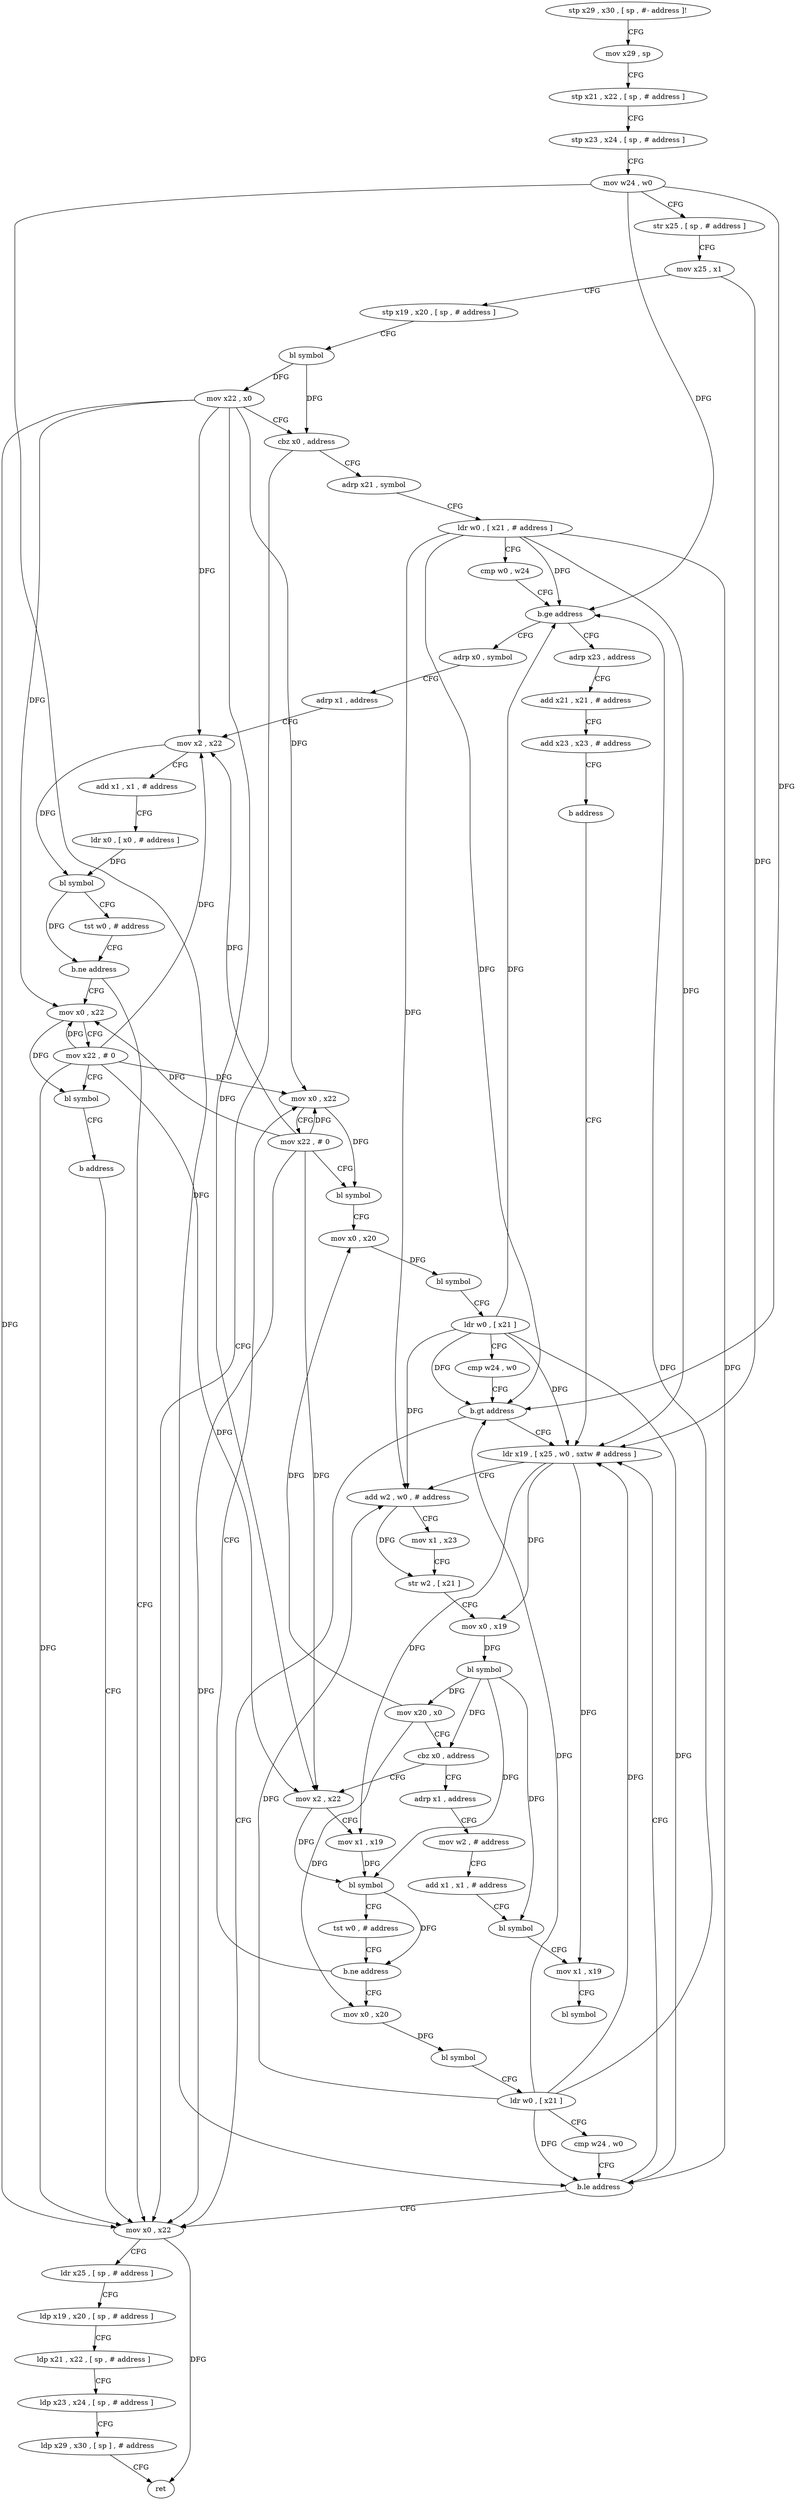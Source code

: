 digraph "func" {
"4214624" [label = "stp x29 , x30 , [ sp , #- address ]!" ]
"4214628" [label = "mov x29 , sp" ]
"4214632" [label = "stp x21 , x22 , [ sp , # address ]" ]
"4214636" [label = "stp x23 , x24 , [ sp , # address ]" ]
"4214640" [label = "mov w24 , w0" ]
"4214644" [label = "str x25 , [ sp , # address ]" ]
"4214648" [label = "mov x25 , x1" ]
"4214652" [label = "stp x19 , x20 , [ sp , # address ]" ]
"4214656" [label = "bl symbol" ]
"4214660" [label = "mov x22 , x0" ]
"4214664" [label = "cbz x0 , address" ]
"4214808" [label = "mov x0 , x22" ]
"4214668" [label = "adrp x21 , symbol" ]
"4214812" [label = "ldr x25 , [ sp , # address ]" ]
"4214816" [label = "ldp x19 , x20 , [ sp , # address ]" ]
"4214820" [label = "ldp x21 , x22 , [ sp , # address ]" ]
"4214824" [label = "ldp x23 , x24 , [ sp , # address ]" ]
"4214828" [label = "ldp x29 , x30 , [ sp ] , # address" ]
"4214832" [label = "ret" ]
"4214672" [label = "ldr w0 , [ x21 , # address ]" ]
"4214676" [label = "cmp w0 , w24" ]
"4214680" [label = "b.ge address" ]
"4214840" [label = "adrp x0 , symbol" ]
"4214684" [label = "adrp x23 , address" ]
"4214844" [label = "adrp x1 , address" ]
"4214848" [label = "mov x2 , x22" ]
"4214852" [label = "add x1 , x1 , # address" ]
"4214856" [label = "ldr x0 , [ x0 , # address ]" ]
"4214860" [label = "bl symbol" ]
"4214864" [label = "tst w0 , # address" ]
"4214868" [label = "b.ne address" ]
"4214872" [label = "mov x0 , x22" ]
"4214688" [label = "add x21 , x21 , # address" ]
"4214692" [label = "add x23 , x23 , # address" ]
"4214696" [label = "b address" ]
"4214724" [label = "ldr x19 , [ x25 , w0 , sxtw # address ]" ]
"4214876" [label = "mov x22 , # 0" ]
"4214880" [label = "bl symbol" ]
"4214884" [label = "b address" ]
"4214728" [label = "add w2 , w0 , # address" ]
"4214732" [label = "mov x1 , x23" ]
"4214736" [label = "str w2 , [ x21 ]" ]
"4214740" [label = "mov x0 , x19" ]
"4214744" [label = "bl symbol" ]
"4214748" [label = "mov x20 , x0" ]
"4214752" [label = "cbz x0 , address" ]
"4214888" [label = "adrp x1 , address" ]
"4214756" [label = "mov x2 , x22" ]
"4214892" [label = "mov w2 , # address" ]
"4214896" [label = "add x1 , x1 , # address" ]
"4214900" [label = "bl symbol" ]
"4214904" [label = "mov x1 , x19" ]
"4214908" [label = "bl symbol" ]
"4214760" [label = "mov x1 , x19" ]
"4214764" [label = "bl symbol" ]
"4214768" [label = "tst w0 , # address" ]
"4214772" [label = "b.ne address" ]
"4214704" [label = "mov x0 , x20" ]
"4214776" [label = "mov x0 , x22" ]
"4214708" [label = "bl symbol" ]
"4214712" [label = "ldr w0 , [ x21 ]" ]
"4214716" [label = "cmp w24 , w0" ]
"4214720" [label = "b.le address" ]
"4214780" [label = "mov x22 , # 0" ]
"4214784" [label = "bl symbol" ]
"4214788" [label = "mov x0 , x20" ]
"4214792" [label = "bl symbol" ]
"4214796" [label = "ldr w0 , [ x21 ]" ]
"4214800" [label = "cmp w24 , w0" ]
"4214804" [label = "b.gt address" ]
"4214624" -> "4214628" [ label = "CFG" ]
"4214628" -> "4214632" [ label = "CFG" ]
"4214632" -> "4214636" [ label = "CFG" ]
"4214636" -> "4214640" [ label = "CFG" ]
"4214640" -> "4214644" [ label = "CFG" ]
"4214640" -> "4214680" [ label = "DFG" ]
"4214640" -> "4214720" [ label = "DFG" ]
"4214640" -> "4214804" [ label = "DFG" ]
"4214644" -> "4214648" [ label = "CFG" ]
"4214648" -> "4214652" [ label = "CFG" ]
"4214648" -> "4214724" [ label = "DFG" ]
"4214652" -> "4214656" [ label = "CFG" ]
"4214656" -> "4214660" [ label = "DFG" ]
"4214656" -> "4214664" [ label = "DFG" ]
"4214660" -> "4214664" [ label = "CFG" ]
"4214660" -> "4214808" [ label = "DFG" ]
"4214660" -> "4214848" [ label = "DFG" ]
"4214660" -> "4214872" [ label = "DFG" ]
"4214660" -> "4214756" [ label = "DFG" ]
"4214660" -> "4214776" [ label = "DFG" ]
"4214664" -> "4214808" [ label = "CFG" ]
"4214664" -> "4214668" [ label = "CFG" ]
"4214808" -> "4214812" [ label = "CFG" ]
"4214808" -> "4214832" [ label = "DFG" ]
"4214668" -> "4214672" [ label = "CFG" ]
"4214812" -> "4214816" [ label = "CFG" ]
"4214816" -> "4214820" [ label = "CFG" ]
"4214820" -> "4214824" [ label = "CFG" ]
"4214824" -> "4214828" [ label = "CFG" ]
"4214828" -> "4214832" [ label = "CFG" ]
"4214672" -> "4214676" [ label = "CFG" ]
"4214672" -> "4214680" [ label = "DFG" ]
"4214672" -> "4214724" [ label = "DFG" ]
"4214672" -> "4214728" [ label = "DFG" ]
"4214672" -> "4214720" [ label = "DFG" ]
"4214672" -> "4214804" [ label = "DFG" ]
"4214676" -> "4214680" [ label = "CFG" ]
"4214680" -> "4214840" [ label = "CFG" ]
"4214680" -> "4214684" [ label = "CFG" ]
"4214840" -> "4214844" [ label = "CFG" ]
"4214684" -> "4214688" [ label = "CFG" ]
"4214844" -> "4214848" [ label = "CFG" ]
"4214848" -> "4214852" [ label = "CFG" ]
"4214848" -> "4214860" [ label = "DFG" ]
"4214852" -> "4214856" [ label = "CFG" ]
"4214856" -> "4214860" [ label = "DFG" ]
"4214860" -> "4214864" [ label = "CFG" ]
"4214860" -> "4214868" [ label = "DFG" ]
"4214864" -> "4214868" [ label = "CFG" ]
"4214868" -> "4214808" [ label = "CFG" ]
"4214868" -> "4214872" [ label = "CFG" ]
"4214872" -> "4214876" [ label = "CFG" ]
"4214872" -> "4214880" [ label = "DFG" ]
"4214688" -> "4214692" [ label = "CFG" ]
"4214692" -> "4214696" [ label = "CFG" ]
"4214696" -> "4214724" [ label = "CFG" ]
"4214724" -> "4214728" [ label = "CFG" ]
"4214724" -> "4214740" [ label = "DFG" ]
"4214724" -> "4214904" [ label = "DFG" ]
"4214724" -> "4214760" [ label = "DFG" ]
"4214876" -> "4214880" [ label = "CFG" ]
"4214876" -> "4214808" [ label = "DFG" ]
"4214876" -> "4214848" [ label = "DFG" ]
"4214876" -> "4214872" [ label = "DFG" ]
"4214876" -> "4214756" [ label = "DFG" ]
"4214876" -> "4214776" [ label = "DFG" ]
"4214880" -> "4214884" [ label = "CFG" ]
"4214884" -> "4214808" [ label = "CFG" ]
"4214728" -> "4214732" [ label = "CFG" ]
"4214728" -> "4214736" [ label = "DFG" ]
"4214732" -> "4214736" [ label = "CFG" ]
"4214736" -> "4214740" [ label = "CFG" ]
"4214740" -> "4214744" [ label = "DFG" ]
"4214744" -> "4214748" [ label = "DFG" ]
"4214744" -> "4214752" [ label = "DFG" ]
"4214744" -> "4214900" [ label = "DFG" ]
"4214744" -> "4214764" [ label = "DFG" ]
"4214748" -> "4214752" [ label = "CFG" ]
"4214748" -> "4214704" [ label = "DFG" ]
"4214748" -> "4214788" [ label = "DFG" ]
"4214752" -> "4214888" [ label = "CFG" ]
"4214752" -> "4214756" [ label = "CFG" ]
"4214888" -> "4214892" [ label = "CFG" ]
"4214756" -> "4214760" [ label = "CFG" ]
"4214756" -> "4214764" [ label = "DFG" ]
"4214892" -> "4214896" [ label = "CFG" ]
"4214896" -> "4214900" [ label = "CFG" ]
"4214900" -> "4214904" [ label = "CFG" ]
"4214904" -> "4214908" [ label = "CFG" ]
"4214760" -> "4214764" [ label = "DFG" ]
"4214764" -> "4214768" [ label = "CFG" ]
"4214764" -> "4214772" [ label = "DFG" ]
"4214768" -> "4214772" [ label = "CFG" ]
"4214772" -> "4214704" [ label = "CFG" ]
"4214772" -> "4214776" [ label = "CFG" ]
"4214704" -> "4214708" [ label = "DFG" ]
"4214776" -> "4214780" [ label = "CFG" ]
"4214776" -> "4214784" [ label = "DFG" ]
"4214708" -> "4214712" [ label = "CFG" ]
"4214712" -> "4214716" [ label = "CFG" ]
"4214712" -> "4214724" [ label = "DFG" ]
"4214712" -> "4214728" [ label = "DFG" ]
"4214712" -> "4214680" [ label = "DFG" ]
"4214712" -> "4214720" [ label = "DFG" ]
"4214712" -> "4214804" [ label = "DFG" ]
"4214716" -> "4214720" [ label = "CFG" ]
"4214720" -> "4214808" [ label = "CFG" ]
"4214720" -> "4214724" [ label = "CFG" ]
"4214780" -> "4214784" [ label = "CFG" ]
"4214780" -> "4214808" [ label = "DFG" ]
"4214780" -> "4214848" [ label = "DFG" ]
"4214780" -> "4214872" [ label = "DFG" ]
"4214780" -> "4214756" [ label = "DFG" ]
"4214780" -> "4214776" [ label = "DFG" ]
"4214784" -> "4214788" [ label = "CFG" ]
"4214788" -> "4214792" [ label = "DFG" ]
"4214792" -> "4214796" [ label = "CFG" ]
"4214796" -> "4214800" [ label = "CFG" ]
"4214796" -> "4214724" [ label = "DFG" ]
"4214796" -> "4214728" [ label = "DFG" ]
"4214796" -> "4214720" [ label = "DFG" ]
"4214796" -> "4214680" [ label = "DFG" ]
"4214796" -> "4214804" [ label = "DFG" ]
"4214800" -> "4214804" [ label = "CFG" ]
"4214804" -> "4214724" [ label = "CFG" ]
"4214804" -> "4214808" [ label = "CFG" ]
}
